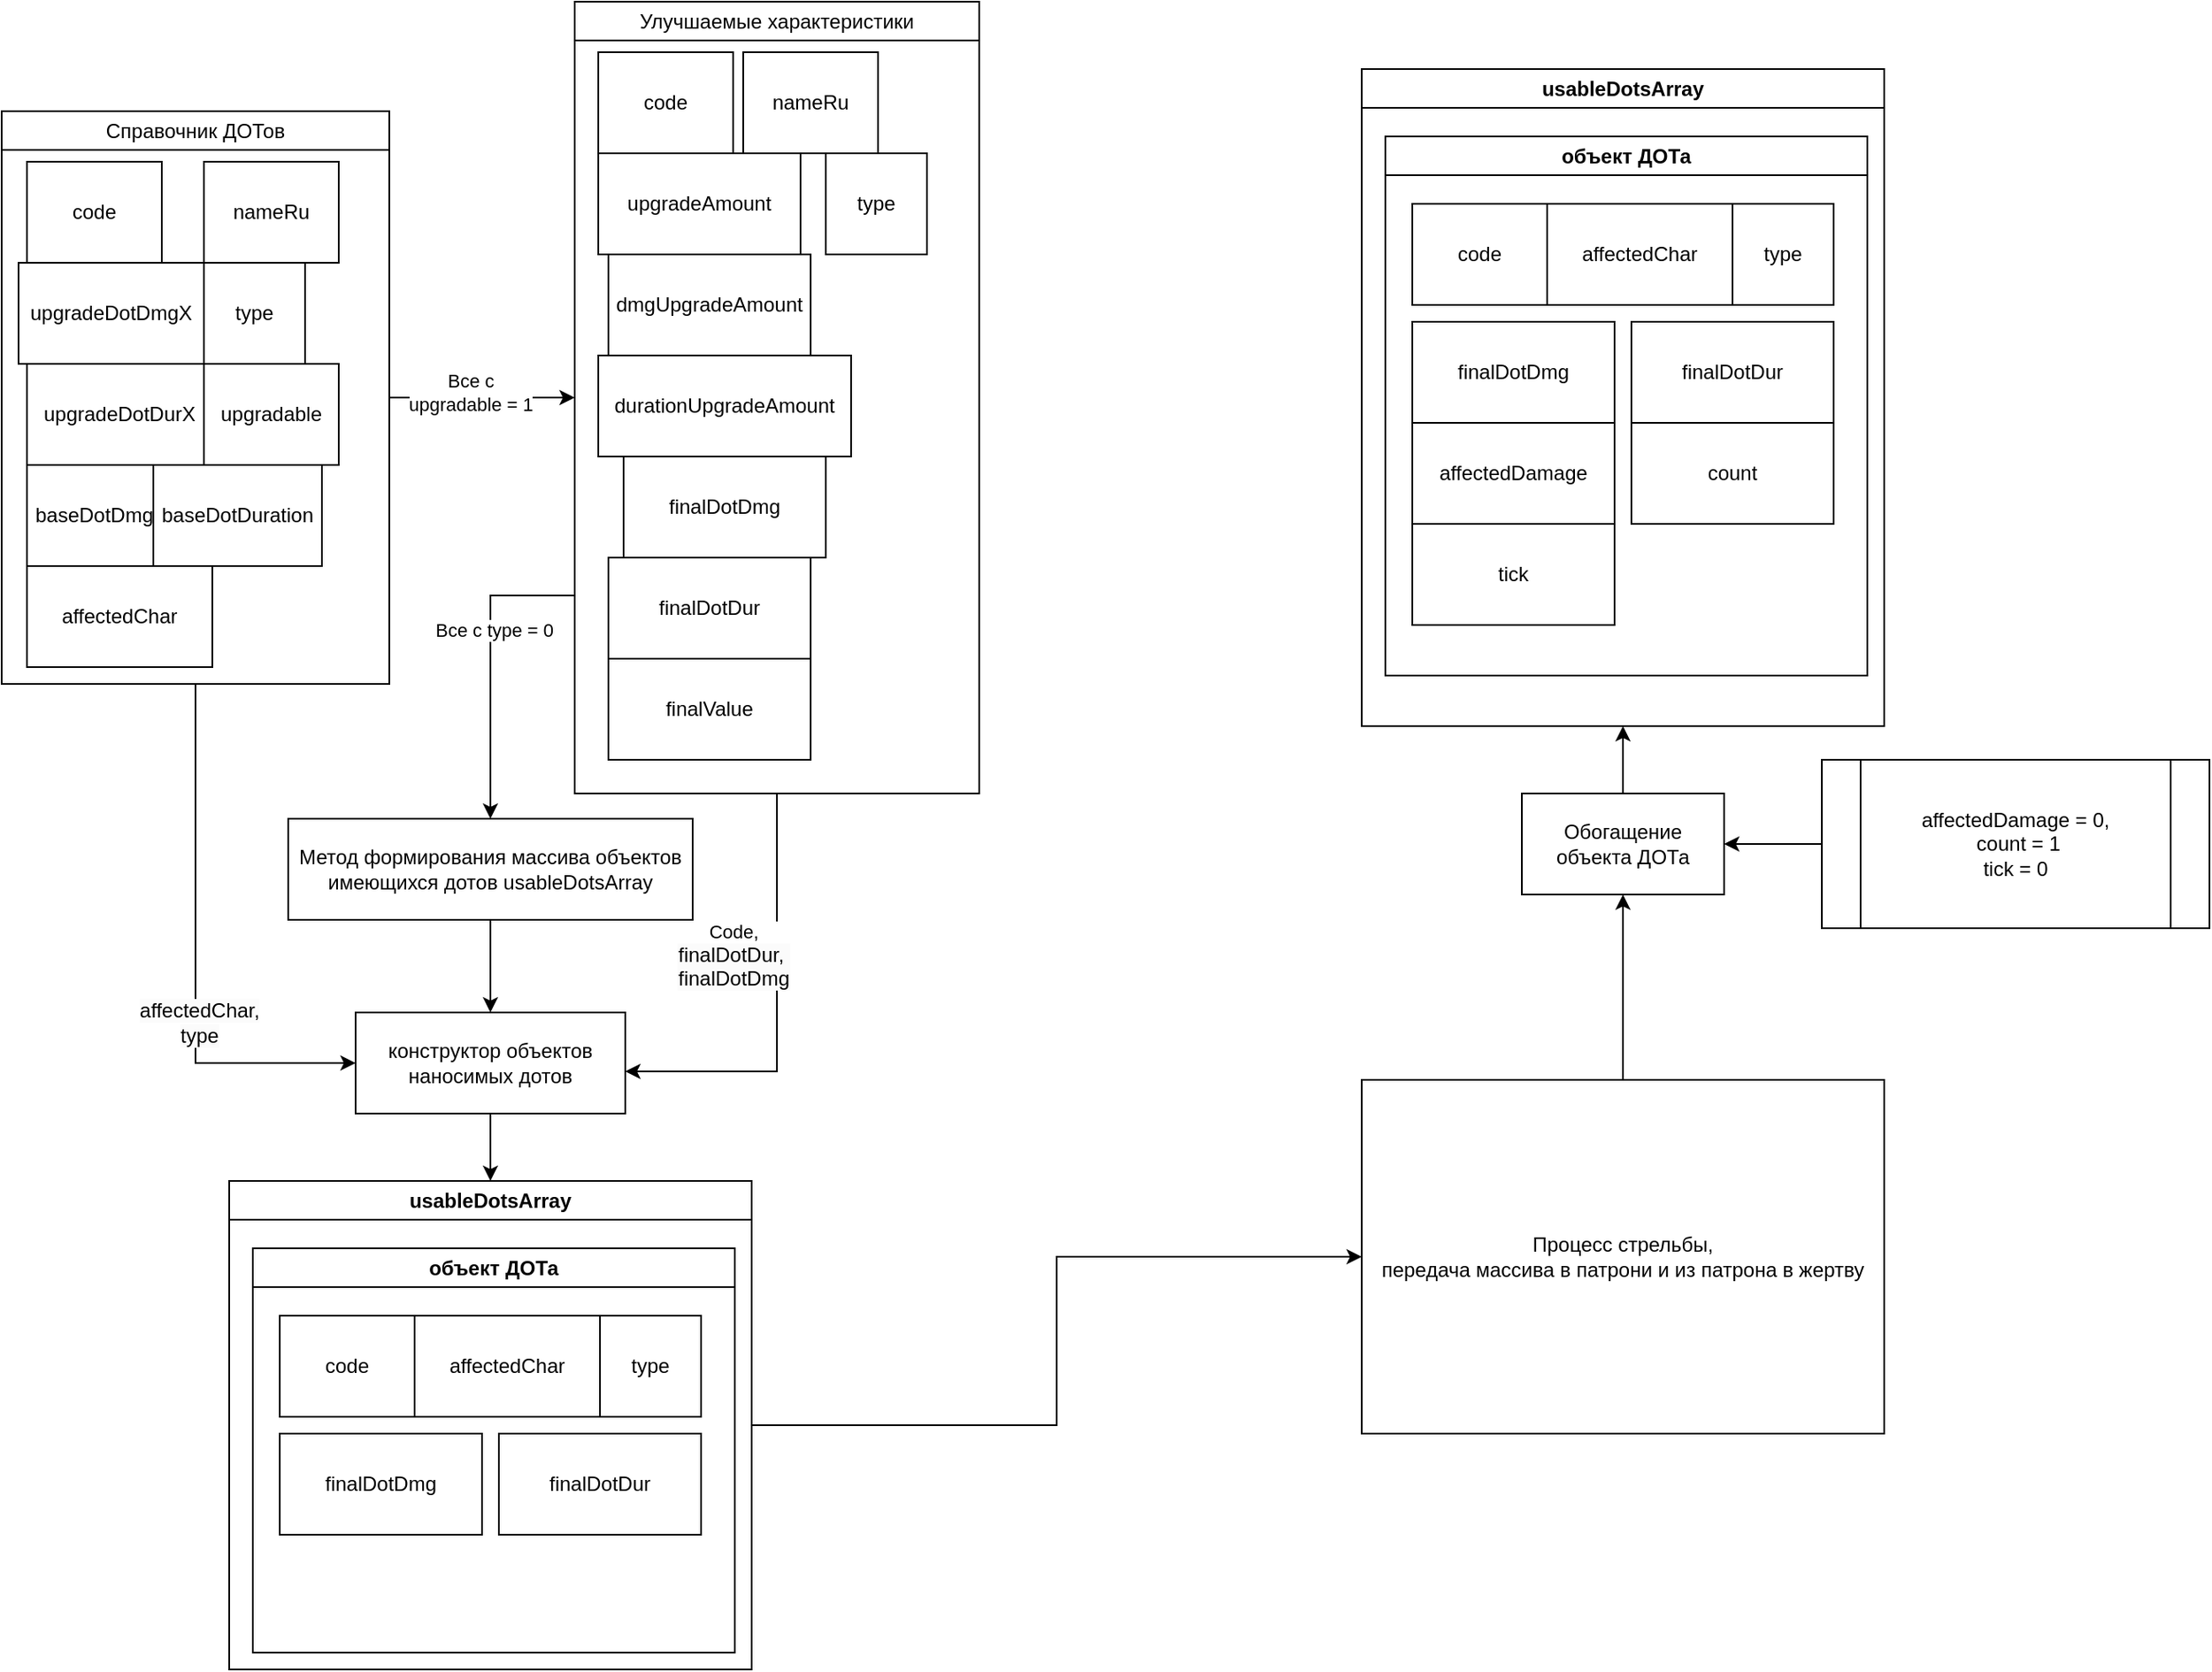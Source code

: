 <mxfile version="25.0.2">
  <diagram name="Страница — 1" id="Mo7JAeXhfFYFKT6jwJY9">
    <mxGraphModel dx="1687" dy="993" grid="1" gridSize="10" guides="1" tooltips="1" connect="1" arrows="1" fold="1" page="1" pageScale="1" pageWidth="827" pageHeight="1169" math="0" shadow="0">
      <root>
        <mxCell id="0" />
        <mxCell id="1" parent="0" />
        <mxCell id="5pMZYuSauzQ19LcZieeh-40" style="edgeStyle=orthogonalEdgeStyle;rounded=0;orthogonalLoop=1;jettySize=auto;html=1;exitX=0.5;exitY=1;exitDx=0;exitDy=0;entryX=1;entryY=0.583;entryDx=0;entryDy=0;entryPerimeter=0;" edge="1" parent="1" source="5pMZYuSauzQ19LcZieeh-9" target="5pMZYuSauzQ19LcZieeh-62">
          <mxGeometry relative="1" as="geometry" />
        </mxCell>
        <mxCell id="5pMZYuSauzQ19LcZieeh-42" value="Code,&lt;br&gt;&lt;span style=&quot;font-size: 12px; text-wrap: wrap; background-color: rgb(251, 251, 251);&quot;&gt;finalDotDur,&amp;nbsp;&lt;br&gt;&lt;/span&gt;&lt;span style=&quot;font-size: 12px; text-wrap: wrap; background-color: rgb(251, 251, 251);&quot;&gt;finalDotDmg&lt;/span&gt;&lt;span style=&quot;font-size: 12px; text-wrap: wrap; background-color: rgb(251, 251, 251);&quot;&gt;&lt;br&gt;&lt;/span&gt;" style="edgeLabel;html=1;align=center;verticalAlign=middle;resizable=0;points=[];" vertex="1" connectable="0" parent="5pMZYuSauzQ19LcZieeh-40">
          <mxGeometry x="-0.248" y="-2" relative="1" as="geometry">
            <mxPoint x="-24" as="offset" />
          </mxGeometry>
        </mxCell>
        <mxCell id="5pMZYuSauzQ19LcZieeh-65" style="edgeStyle=orthogonalEdgeStyle;rounded=0;orthogonalLoop=1;jettySize=auto;html=1;exitX=0;exitY=0.75;exitDx=0;exitDy=0;entryX=0.5;entryY=0;entryDx=0;entryDy=0;" edge="1" parent="1" source="5pMZYuSauzQ19LcZieeh-9" target="5pMZYuSauzQ19LcZieeh-64">
          <mxGeometry relative="1" as="geometry" />
        </mxCell>
        <mxCell id="5pMZYuSauzQ19LcZieeh-66" value="Все с type = 0" style="edgeLabel;html=1;align=center;verticalAlign=middle;resizable=0;points=[];" vertex="1" connectable="0" parent="5pMZYuSauzQ19LcZieeh-65">
          <mxGeometry x="-0.229" y="2" relative="1" as="geometry">
            <mxPoint as="offset" />
          </mxGeometry>
        </mxCell>
        <mxCell id="5pMZYuSauzQ19LcZieeh-9" value="&lt;span style=&quot;font-weight: 400;&quot;&gt;Улучшаемые характеристики&lt;/span&gt;" style="swimlane;whiteSpace=wrap;html=1;" vertex="1" parent="1">
          <mxGeometry x="360" y="40" width="240" height="470" as="geometry" />
        </mxCell>
        <mxCell id="5pMZYuSauzQ19LcZieeh-20" value="сode" style="rounded=0;whiteSpace=wrap;html=1;" vertex="1" parent="5pMZYuSauzQ19LcZieeh-9">
          <mxGeometry x="14" y="30" width="80" height="60" as="geometry" />
        </mxCell>
        <mxCell id="5pMZYuSauzQ19LcZieeh-21" value="nameRu" style="rounded=0;whiteSpace=wrap;html=1;" vertex="1" parent="5pMZYuSauzQ19LcZieeh-9">
          <mxGeometry x="100" y="30" width="80" height="60" as="geometry" />
        </mxCell>
        <mxCell id="5pMZYuSauzQ19LcZieeh-22" value="upgradeAmount" style="rounded=0;whiteSpace=wrap;html=1;" vertex="1" parent="5pMZYuSauzQ19LcZieeh-9">
          <mxGeometry x="14" y="90" width="120" height="60" as="geometry" />
        </mxCell>
        <mxCell id="5pMZYuSauzQ19LcZieeh-23" value="dmgUpgradeAmount" style="rounded=0;whiteSpace=wrap;html=1;" vertex="1" parent="5pMZYuSauzQ19LcZieeh-9">
          <mxGeometry x="20" y="150" width="120" height="60" as="geometry" />
        </mxCell>
        <mxCell id="5pMZYuSauzQ19LcZieeh-24" value="durationUpgradeAmount" style="rounded=0;whiteSpace=wrap;html=1;" vertex="1" parent="5pMZYuSauzQ19LcZieeh-9">
          <mxGeometry x="14" y="210" width="150" height="60" as="geometry" />
        </mxCell>
        <mxCell id="5pMZYuSauzQ19LcZieeh-25" value="finalDotDmg" style="rounded=0;whiteSpace=wrap;html=1;" vertex="1" parent="5pMZYuSauzQ19LcZieeh-9">
          <mxGeometry x="29" y="270" width="120" height="60" as="geometry" />
        </mxCell>
        <mxCell id="5pMZYuSauzQ19LcZieeh-26" value="finalDotDur" style="rounded=0;whiteSpace=wrap;html=1;" vertex="1" parent="5pMZYuSauzQ19LcZieeh-9">
          <mxGeometry x="20" y="330" width="120" height="60" as="geometry" />
        </mxCell>
        <mxCell id="5pMZYuSauzQ19LcZieeh-27" value="finalValue" style="rounded=0;whiteSpace=wrap;html=1;" vertex="1" parent="5pMZYuSauzQ19LcZieeh-9">
          <mxGeometry x="20" y="390" width="120" height="60" as="geometry" />
        </mxCell>
        <mxCell id="5pMZYuSauzQ19LcZieeh-30" value="type" style="rounded=0;whiteSpace=wrap;html=1;" vertex="1" parent="5pMZYuSauzQ19LcZieeh-9">
          <mxGeometry x="149" y="90" width="60" height="60" as="geometry" />
        </mxCell>
        <mxCell id="5pMZYuSauzQ19LcZieeh-31" style="edgeStyle=orthogonalEdgeStyle;rounded=0;orthogonalLoop=1;jettySize=auto;html=1;exitX=1;exitY=0.5;exitDx=0;exitDy=0;entryX=0;entryY=0.5;entryDx=0;entryDy=0;" edge="1" parent="1" source="5pMZYuSauzQ19LcZieeh-10" target="5pMZYuSauzQ19LcZieeh-9">
          <mxGeometry relative="1" as="geometry" />
        </mxCell>
        <mxCell id="5pMZYuSauzQ19LcZieeh-32" value="Все с &lt;br&gt;upgradable = 1" style="edgeLabel;html=1;align=center;verticalAlign=middle;resizable=0;points=[];" vertex="1" connectable="0" parent="5pMZYuSauzQ19LcZieeh-31">
          <mxGeometry x="-0.127" y="3" relative="1" as="geometry">
            <mxPoint as="offset" />
          </mxGeometry>
        </mxCell>
        <mxCell id="5pMZYuSauzQ19LcZieeh-41" style="edgeStyle=orthogonalEdgeStyle;rounded=0;orthogonalLoop=1;jettySize=auto;html=1;exitX=0.5;exitY=1;exitDx=0;exitDy=0;entryX=0;entryY=0.5;entryDx=0;entryDy=0;" edge="1" parent="1" source="5pMZYuSauzQ19LcZieeh-10" target="5pMZYuSauzQ19LcZieeh-62">
          <mxGeometry relative="1" as="geometry" />
        </mxCell>
        <mxCell id="5pMZYuSauzQ19LcZieeh-43" value="&lt;span style=&quot;font-size: 12px; text-wrap: wrap; background-color: rgb(251, 251, 251);&quot;&gt;affectedChar,&lt;br&gt;&lt;/span&gt;&lt;span style=&quot;font-size: 12px; text-wrap: wrap; background-color: rgb(251, 251, 251);&quot;&gt;type&lt;/span&gt;&lt;span style=&quot;font-size: 12px; text-wrap: wrap; background-color: rgb(251, 251, 251);&quot;&gt;&lt;br&gt;&lt;/span&gt;" style="edgeLabel;html=1;align=center;verticalAlign=middle;resizable=0;points=[];" vertex="1" connectable="0" parent="5pMZYuSauzQ19LcZieeh-41">
          <mxGeometry x="0.352" y="-1" relative="1" as="geometry">
            <mxPoint x="3" y="-16" as="offset" />
          </mxGeometry>
        </mxCell>
        <mxCell id="5pMZYuSauzQ19LcZieeh-10" value="&lt;span style=&quot;font-weight: 400;&quot;&gt;Справочник ДОТов&lt;/span&gt;" style="swimlane;whiteSpace=wrap;html=1;" vertex="1" parent="1">
          <mxGeometry x="20" y="105" width="230" height="340" as="geometry" />
        </mxCell>
        <mxCell id="5pMZYuSauzQ19LcZieeh-11" value="сode" style="rounded=0;whiteSpace=wrap;html=1;" vertex="1" parent="5pMZYuSauzQ19LcZieeh-10">
          <mxGeometry x="15" y="30" width="80" height="60" as="geometry" />
        </mxCell>
        <mxCell id="5pMZYuSauzQ19LcZieeh-12" value="nameRu" style="rounded=0;whiteSpace=wrap;html=1;" vertex="1" parent="5pMZYuSauzQ19LcZieeh-10">
          <mxGeometry x="120" y="30" width="80" height="60" as="geometry" />
        </mxCell>
        <mxCell id="5pMZYuSauzQ19LcZieeh-13" value="upgradeDotDmgX" style="rounded=0;whiteSpace=wrap;html=1;" vertex="1" parent="5pMZYuSauzQ19LcZieeh-10">
          <mxGeometry x="10" y="90" width="110" height="60" as="geometry" />
        </mxCell>
        <mxCell id="5pMZYuSauzQ19LcZieeh-14" value="upgradeDotDurX" style="rounded=0;whiteSpace=wrap;html=1;" vertex="1" parent="5pMZYuSauzQ19LcZieeh-10">
          <mxGeometry x="15" y="150" width="110" height="60" as="geometry" />
        </mxCell>
        <mxCell id="5pMZYuSauzQ19LcZieeh-15" value="baseDotDmg" style="rounded=0;whiteSpace=wrap;html=1;" vertex="1" parent="5pMZYuSauzQ19LcZieeh-10">
          <mxGeometry x="15" y="210" width="80" height="60" as="geometry" />
        </mxCell>
        <mxCell id="5pMZYuSauzQ19LcZieeh-16" value="baseDotDuration" style="rounded=0;whiteSpace=wrap;html=1;" vertex="1" parent="5pMZYuSauzQ19LcZieeh-10">
          <mxGeometry x="90" y="210" width="100" height="60" as="geometry" />
        </mxCell>
        <mxCell id="5pMZYuSauzQ19LcZieeh-17" value="affectedChar" style="rounded=0;whiteSpace=wrap;html=1;" vertex="1" parent="5pMZYuSauzQ19LcZieeh-10">
          <mxGeometry x="15" y="270" width="110" height="60" as="geometry" />
        </mxCell>
        <mxCell id="5pMZYuSauzQ19LcZieeh-18" value="type" style="rounded=0;whiteSpace=wrap;html=1;" vertex="1" parent="5pMZYuSauzQ19LcZieeh-10">
          <mxGeometry x="120" y="90" width="60" height="60" as="geometry" />
        </mxCell>
        <mxCell id="5pMZYuSauzQ19LcZieeh-19" value="upgradable" style="rounded=0;whiteSpace=wrap;html=1;" vertex="1" parent="5pMZYuSauzQ19LcZieeh-10">
          <mxGeometry x="120" y="150" width="80" height="60" as="geometry" />
        </mxCell>
        <mxCell id="5pMZYuSauzQ19LcZieeh-52" style="edgeStyle=orthogonalEdgeStyle;rounded=0;orthogonalLoop=1;jettySize=auto;html=1;exitX=1;exitY=0.5;exitDx=0;exitDy=0;entryX=0;entryY=0.5;entryDx=0;entryDy=0;" edge="1" parent="1" source="5pMZYuSauzQ19LcZieeh-33" target="5pMZYuSauzQ19LcZieeh-51">
          <mxGeometry relative="1" as="geometry" />
        </mxCell>
        <mxCell id="5pMZYuSauzQ19LcZieeh-33" value="usableDotsArray" style="swimlane;whiteSpace=wrap;html=1;" vertex="1" parent="1">
          <mxGeometry x="155" y="740" width="310" height="290" as="geometry" />
        </mxCell>
        <mxCell id="5pMZYuSauzQ19LcZieeh-34" value="объект ДОТа" style="swimlane;whiteSpace=wrap;html=1;startSize=23;" vertex="1" parent="5pMZYuSauzQ19LcZieeh-33">
          <mxGeometry x="14" y="40" width="286" height="240" as="geometry" />
        </mxCell>
        <mxCell id="5pMZYuSauzQ19LcZieeh-35" value="сode" style="rounded=0;whiteSpace=wrap;html=1;" vertex="1" parent="5pMZYuSauzQ19LcZieeh-34">
          <mxGeometry x="16" y="40" width="80" height="60" as="geometry" />
        </mxCell>
        <mxCell id="5pMZYuSauzQ19LcZieeh-36" value="affectedChar" style="rounded=0;whiteSpace=wrap;html=1;" vertex="1" parent="5pMZYuSauzQ19LcZieeh-34">
          <mxGeometry x="96" y="40" width="110" height="60" as="geometry" />
        </mxCell>
        <mxCell id="5pMZYuSauzQ19LcZieeh-37" value="type" style="rounded=0;whiteSpace=wrap;html=1;" vertex="1" parent="5pMZYuSauzQ19LcZieeh-34">
          <mxGeometry x="206" y="40" width="60" height="60" as="geometry" />
        </mxCell>
        <mxCell id="5pMZYuSauzQ19LcZieeh-38" value="finalDotDmg" style="rounded=0;whiteSpace=wrap;html=1;" vertex="1" parent="5pMZYuSauzQ19LcZieeh-34">
          <mxGeometry x="16" y="110" width="120" height="60" as="geometry" />
        </mxCell>
        <mxCell id="5pMZYuSauzQ19LcZieeh-39" value="finalDotDur" style="rounded=0;whiteSpace=wrap;html=1;" vertex="1" parent="5pMZYuSauzQ19LcZieeh-34">
          <mxGeometry x="146" y="110" width="120" height="60" as="geometry" />
        </mxCell>
        <mxCell id="5pMZYuSauzQ19LcZieeh-44" value="usableDotsArray" style="swimlane;whiteSpace=wrap;html=1;" vertex="1" parent="1">
          <mxGeometry x="827" y="80" width="310" height="390" as="geometry" />
        </mxCell>
        <mxCell id="5pMZYuSauzQ19LcZieeh-45" value="объект ДОТа" style="swimlane;whiteSpace=wrap;html=1;startSize=23;" vertex="1" parent="5pMZYuSauzQ19LcZieeh-44">
          <mxGeometry x="14" y="40" width="286" height="320" as="geometry" />
        </mxCell>
        <mxCell id="5pMZYuSauzQ19LcZieeh-46" value="сode" style="rounded=0;whiteSpace=wrap;html=1;" vertex="1" parent="5pMZYuSauzQ19LcZieeh-45">
          <mxGeometry x="16" y="40" width="80" height="60" as="geometry" />
        </mxCell>
        <mxCell id="5pMZYuSauzQ19LcZieeh-47" value="affectedChar" style="rounded=0;whiteSpace=wrap;html=1;" vertex="1" parent="5pMZYuSauzQ19LcZieeh-45">
          <mxGeometry x="96" y="40" width="110" height="60" as="geometry" />
        </mxCell>
        <mxCell id="5pMZYuSauzQ19LcZieeh-48" value="type" style="rounded=0;whiteSpace=wrap;html=1;" vertex="1" parent="5pMZYuSauzQ19LcZieeh-45">
          <mxGeometry x="206" y="40" width="60" height="60" as="geometry" />
        </mxCell>
        <mxCell id="5pMZYuSauzQ19LcZieeh-49" value="finalDotDmg" style="rounded=0;whiteSpace=wrap;html=1;" vertex="1" parent="5pMZYuSauzQ19LcZieeh-45">
          <mxGeometry x="16" y="110" width="120" height="60" as="geometry" />
        </mxCell>
        <mxCell id="5pMZYuSauzQ19LcZieeh-50" value="finalDotDur" style="rounded=0;whiteSpace=wrap;html=1;" vertex="1" parent="5pMZYuSauzQ19LcZieeh-45">
          <mxGeometry x="146" y="110" width="120" height="60" as="geometry" />
        </mxCell>
        <mxCell id="5pMZYuSauzQ19LcZieeh-54" value="affectedDamage" style="rounded=0;whiteSpace=wrap;html=1;" vertex="1" parent="5pMZYuSauzQ19LcZieeh-45">
          <mxGeometry x="16" y="170" width="120" height="60" as="geometry" />
        </mxCell>
        <mxCell id="5pMZYuSauzQ19LcZieeh-57" value="count" style="rounded=0;whiteSpace=wrap;html=1;" vertex="1" parent="5pMZYuSauzQ19LcZieeh-45">
          <mxGeometry x="146" y="170" width="120" height="60" as="geometry" />
        </mxCell>
        <mxCell id="5pMZYuSauzQ19LcZieeh-61" value="tick" style="rounded=0;whiteSpace=wrap;html=1;" vertex="1" parent="5pMZYuSauzQ19LcZieeh-45">
          <mxGeometry x="16" y="230" width="120" height="60" as="geometry" />
        </mxCell>
        <mxCell id="5pMZYuSauzQ19LcZieeh-53" style="edgeStyle=orthogonalEdgeStyle;rounded=0;orthogonalLoop=1;jettySize=auto;html=1;exitX=0.5;exitY=0;exitDx=0;exitDy=0;" edge="1" parent="1" source="5pMZYuSauzQ19LcZieeh-51">
          <mxGeometry relative="1" as="geometry">
            <mxPoint x="982" y="570" as="targetPoint" />
          </mxGeometry>
        </mxCell>
        <mxCell id="5pMZYuSauzQ19LcZieeh-51" value="Процесс стрельбы,&lt;br&gt;передача массива в патрони и из патрона в жертву" style="rounded=0;whiteSpace=wrap;html=1;" vertex="1" parent="1">
          <mxGeometry x="827" y="680" width="310" height="210" as="geometry" />
        </mxCell>
        <mxCell id="5pMZYuSauzQ19LcZieeh-60" style="edgeStyle=orthogonalEdgeStyle;rounded=0;orthogonalLoop=1;jettySize=auto;html=1;exitX=0.5;exitY=0;exitDx=0;exitDy=0;entryX=0.5;entryY=1;entryDx=0;entryDy=0;" edge="1" parent="1" source="5pMZYuSauzQ19LcZieeh-56" target="5pMZYuSauzQ19LcZieeh-44">
          <mxGeometry relative="1" as="geometry" />
        </mxCell>
        <mxCell id="5pMZYuSauzQ19LcZieeh-56" value="Обогащение объекта ДОТа" style="rounded=0;whiteSpace=wrap;html=1;" vertex="1" parent="1">
          <mxGeometry x="922" y="510" width="120" height="60" as="geometry" />
        </mxCell>
        <mxCell id="5pMZYuSauzQ19LcZieeh-59" style="edgeStyle=orthogonalEdgeStyle;rounded=0;orthogonalLoop=1;jettySize=auto;html=1;exitX=0;exitY=0.5;exitDx=0;exitDy=0;entryX=1;entryY=0.5;entryDx=0;entryDy=0;" edge="1" parent="1" source="5pMZYuSauzQ19LcZieeh-58" target="5pMZYuSauzQ19LcZieeh-56">
          <mxGeometry relative="1" as="geometry" />
        </mxCell>
        <mxCell id="5pMZYuSauzQ19LcZieeh-58" value="affectedDamage = 0,&lt;div&gt;&amp;nbsp;count = 1&lt;br&gt;tick = 0&lt;/div&gt;" style="shape=process;whiteSpace=wrap;html=1;backgroundOutline=1;" vertex="1" parent="1">
          <mxGeometry x="1100" y="490" width="230" height="100" as="geometry" />
        </mxCell>
        <mxCell id="5pMZYuSauzQ19LcZieeh-68" style="edgeStyle=orthogonalEdgeStyle;rounded=0;orthogonalLoop=1;jettySize=auto;html=1;exitX=0.5;exitY=1;exitDx=0;exitDy=0;entryX=0.5;entryY=0;entryDx=0;entryDy=0;" edge="1" parent="1" source="5pMZYuSauzQ19LcZieeh-62" target="5pMZYuSauzQ19LcZieeh-33">
          <mxGeometry relative="1" as="geometry" />
        </mxCell>
        <mxCell id="5pMZYuSauzQ19LcZieeh-62" value="конструктор объектов наносимых дотов" style="rounded=0;whiteSpace=wrap;html=1;" vertex="1" parent="1">
          <mxGeometry x="230" y="640" width="160" height="60" as="geometry" />
        </mxCell>
        <mxCell id="5pMZYuSauzQ19LcZieeh-67" style="edgeStyle=orthogonalEdgeStyle;rounded=0;orthogonalLoop=1;jettySize=auto;html=1;exitX=0.5;exitY=1;exitDx=0;exitDy=0;entryX=0.5;entryY=0;entryDx=0;entryDy=0;" edge="1" parent="1" source="5pMZYuSauzQ19LcZieeh-64" target="5pMZYuSauzQ19LcZieeh-62">
          <mxGeometry relative="1" as="geometry" />
        </mxCell>
        <mxCell id="5pMZYuSauzQ19LcZieeh-64" value="Метод формирования массива объектов имеющихся дотов usableDotsArray" style="rounded=0;whiteSpace=wrap;html=1;" vertex="1" parent="1">
          <mxGeometry x="190" y="525" width="240" height="60" as="geometry" />
        </mxCell>
      </root>
    </mxGraphModel>
  </diagram>
</mxfile>
